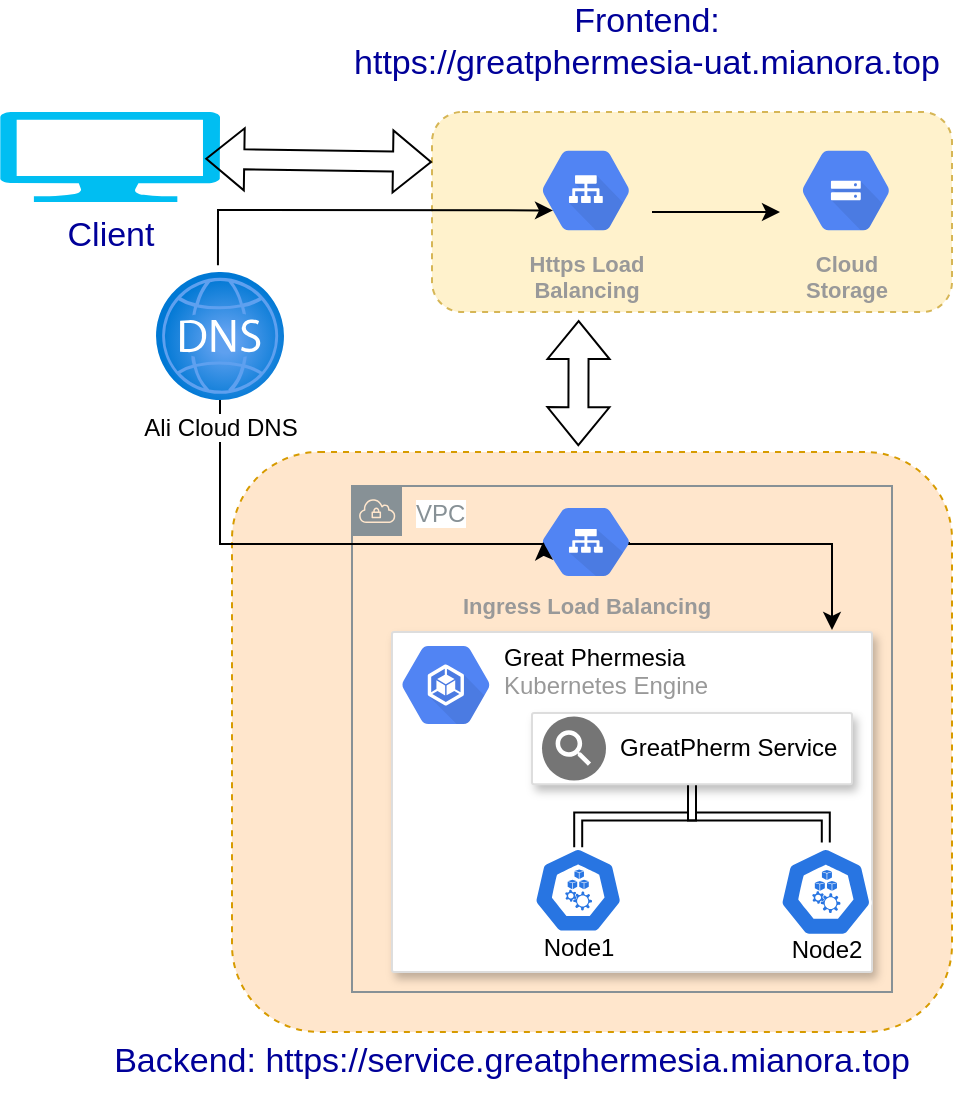 <mxfile version="15.6.6" type="github">
  <diagram id="ikGtwgLMf36ZarADBzcD" name="Page-1">
    <mxGraphModel dx="1209" dy="684" grid="1" gridSize="10" guides="1" tooltips="1" connect="1" arrows="1" fold="1" page="1" pageScale="1" pageWidth="827" pageHeight="1169" math="0" shadow="0">
      <root>
        <mxCell id="0" />
        <mxCell id="1" parent="0" />
        <mxCell id="jbyeKFmthqBh8CjG3WKW-44" value="" style="rounded=1;whiteSpace=wrap;html=1;labelBackgroundColor=default;strokeColor=#d79b00;fillColor=#ffe6cc;dashed=1;fontColor=default;" vertex="1" parent="1">
          <mxGeometry x="420" y="340" width="360" height="290" as="geometry" />
        </mxCell>
        <mxCell id="jbyeKFmthqBh8CjG3WKW-40" value="VPC" style="sketch=0;outlineConnect=0;gradientColor=none;html=1;whiteSpace=wrap;fontSize=12;fontStyle=0;shape=mxgraph.aws4.group;grIcon=mxgraph.aws4.group_vpc;strokeColor=#879196;fillColor=none;verticalAlign=top;align=left;spacingLeft=30;fontColor=#879196;dashed=0;labelBackgroundColor=default;" vertex="1" parent="1">
          <mxGeometry x="480" y="357" width="270" height="253" as="geometry" />
        </mxCell>
        <mxCell id="jbyeKFmthqBh8CjG3WKW-42" value="" style="rounded=1;whiteSpace=wrap;html=1;labelBackgroundColor=default;fillColor=#fff2cc;strokeColor=#d6b656;dashed=1;fontColor=default;" vertex="1" parent="1">
          <mxGeometry x="520" y="170" width="260" height="100" as="geometry" />
        </mxCell>
        <mxCell id="jbyeKFmthqBh8CjG3WKW-3" value="Cloud&#xa;Storage" style="sketch=0;html=1;fillColor=#5184F3;strokeColor=none;verticalAlign=top;labelPosition=center;verticalLabelPosition=bottom;align=center;spacingTop=-6;fontSize=11;fontStyle=1;fontColor=#999999;shape=mxgraph.gcp2.hexIcon;prIcon=cloud_storage" vertex="1" parent="1">
          <mxGeometry x="694" y="180" width="66" height="58.5" as="geometry" />
        </mxCell>
        <mxCell id="jbyeKFmthqBh8CjG3WKW-10" value="" style="strokeColor=#dddddd;shadow=1;strokeWidth=1;rounded=1;absoluteArcSize=1;arcSize=2;fillColor=default;fontColor=default;" vertex="1" parent="1">
          <mxGeometry x="500" y="430" width="240" height="170" as="geometry" />
        </mxCell>
        <mxCell id="jbyeKFmthqBh8CjG3WKW-11" value="&lt;font color=&quot;#000000&quot;&gt;Great Phermesia&lt;/font&gt;&lt;br&gt;Kubernetes Engine" style="sketch=0;dashed=0;connectable=0;html=1;fillColor=#5184F3;strokeColor=none;shape=mxgraph.gcp2.container_engine;part=1;labelPosition=right;verticalLabelPosition=middle;align=left;verticalAlign=top;spacingLeft=5;fontColor=#999999;fontSize=12;spacingTop=-8;" vertex="1" parent="jbyeKFmthqBh8CjG3WKW-10">
          <mxGeometry width="44" height="39" relative="1" as="geometry">
            <mxPoint x="5" y="7" as="offset" />
          </mxGeometry>
        </mxCell>
        <mxCell id="jbyeKFmthqBh8CjG3WKW-20" value="" style="edgeStyle=orthogonalEdgeStyle;rounded=0;orthogonalLoop=1;jettySize=auto;html=1;shape=link;strokeColor=default;labelBackgroundColor=default;fontColor=default;" edge="1" parent="jbyeKFmthqBh8CjG3WKW-10" source="jbyeKFmthqBh8CjG3WKW-12" target="jbyeKFmthqBh8CjG3WKW-18">
          <mxGeometry relative="1" as="geometry">
            <Array as="points">
              <mxPoint x="93" y="92.286" />
              <mxPoint x="150" y="92.286" />
            </Array>
          </mxGeometry>
        </mxCell>
        <mxCell id="jbyeKFmthqBh8CjG3WKW-12" value="&lt;br&gt;&lt;br&gt;&lt;br&gt;&lt;br&gt;Node1" style="sketch=0;html=1;dashed=0;whitespace=wrap;fillColor=#2875E2;strokeColor=#ffffff;points=[[0.005,0.63,0],[0.1,0.2,0],[0.9,0.2,0],[0.5,0,0],[0.995,0.63,0],[0.72,0.99,0],[0.5,1,0],[0.28,0.99,0]];shape=mxgraph.kubernetes.icon;prIcon=node;fontColor=default;" vertex="1" parent="jbyeKFmthqBh8CjG3WKW-10">
          <mxGeometry x="70" y="107.667" width="46.15" height="42.905" as="geometry" />
        </mxCell>
        <mxCell id="jbyeKFmthqBh8CjG3WKW-21" value="" style="edgeStyle=orthogonalEdgeStyle;rounded=0;orthogonalLoop=1;jettySize=auto;html=1;shape=link;strokeColor=default;labelBackgroundColor=default;fontColor=default;width=-4;" edge="1" parent="jbyeKFmthqBh8CjG3WKW-10" source="jbyeKFmthqBh8CjG3WKW-15" target="jbyeKFmthqBh8CjG3WKW-18">
          <mxGeometry relative="1" as="geometry">
            <Array as="points">
              <mxPoint x="217" y="92.286" />
              <mxPoint x="150" y="92.286" />
            </Array>
          </mxGeometry>
        </mxCell>
        <mxCell id="jbyeKFmthqBh8CjG3WKW-15" value="&lt;br&gt;&lt;br&gt;&lt;br&gt;&lt;br&gt;Node2" style="sketch=0;html=1;dashed=0;whitespace=wrap;fillColor=#2875E2;strokeColor=#ffffff;points=[[0.005,0.63,0],[0.1,0.2,0],[0.9,0.2,0],[0.5,0,0],[0.995,0.63,0],[0.72,0.99,0],[0.5,1,0],[0.28,0.99,0]];shape=mxgraph.kubernetes.icon;prIcon=node;fontColor=default;" vertex="1" parent="jbyeKFmthqBh8CjG3WKW-10">
          <mxGeometry x="193.84" y="105.238" width="46.15" height="49.381" as="geometry" />
        </mxCell>
        <mxCell id="jbyeKFmthqBh8CjG3WKW-18" value="" style="strokeColor=#dddddd;shadow=1;strokeWidth=1;rounded=1;absoluteArcSize=1;arcSize=2;fillColor=default;fontColor=default;" vertex="1" parent="jbyeKFmthqBh8CjG3WKW-10">
          <mxGeometry x="70" y="40.476" width="160" height="35.619" as="geometry" />
        </mxCell>
        <mxCell id="jbyeKFmthqBh8CjG3WKW-19" value="GreatPherm Service&amp;nbsp;" style="sketch=0;dashed=0;connectable=0;html=1;fillColor=#757575;strokeColor=none;shape=mxgraph.gcp2.service_discovery;part=1;labelPosition=right;verticalLabelPosition=middle;align=left;verticalAlign=middle;spacingLeft=5;fontSize=12;" vertex="1" parent="jbyeKFmthqBh8CjG3WKW-18">
          <mxGeometry y="0.5" width="32" height="32" relative="1" as="geometry">
            <mxPoint x="5" y="-16" as="offset" />
          </mxGeometry>
        </mxCell>
        <mxCell id="jbyeKFmthqBh8CjG3WKW-46" value="" style="edgeStyle=orthogonalEdgeStyle;rounded=0;orthogonalLoop=1;jettySize=auto;html=1;labelBackgroundColor=default;fontColor=default;strokeColor=default;exitX=0.825;exitY=0.5;exitDx=0;exitDy=0;exitPerimeter=0;" edge="1" parent="1" source="jbyeKFmthqBh8CjG3WKW-26">
          <mxGeometry relative="1" as="geometry">
            <mxPoint x="720" y="429" as="targetPoint" />
            <Array as="points">
              <mxPoint x="720" y="386" />
            </Array>
          </mxGeometry>
        </mxCell>
        <mxCell id="jbyeKFmthqBh8CjG3WKW-26" value="Ingress Load Balancing" style="sketch=0;html=1;fillColor=#5184F3;strokeColor=none;verticalAlign=top;labelPosition=center;verticalLabelPosition=bottom;align=center;spacingTop=-6;fontSize=11;fontStyle=1;fontColor=#999999;shape=mxgraph.gcp2.hexIcon;prIcon=cloud_load_balancing" vertex="1" parent="1">
          <mxGeometry x="564" y="360" width="66" height="50" as="geometry" />
        </mxCell>
        <mxCell id="jbyeKFmthqBh8CjG3WKW-43" value="" style="edgeStyle=orthogonalEdgeStyle;rounded=0;orthogonalLoop=1;jettySize=auto;html=1;labelBackgroundColor=default;fontColor=default;strokeColor=default;" edge="1" parent="1" source="jbyeKFmthqBh8CjG3WKW-27" target="jbyeKFmthqBh8CjG3WKW-3">
          <mxGeometry relative="1" as="geometry">
            <Array as="points">
              <mxPoint x="680" y="220" />
              <mxPoint x="680" y="220" />
            </Array>
          </mxGeometry>
        </mxCell>
        <mxCell id="jbyeKFmthqBh8CjG3WKW-27" value="Https Load&lt;br&gt;Balancing" style="sketch=0;html=1;fillColor=#5184F3;strokeColor=none;verticalAlign=top;labelPosition=center;verticalLabelPosition=bottom;align=center;spacingTop=-6;fontSize=11;fontStyle=1;fontColor=#999999;shape=mxgraph.gcp2.hexIcon;prIcon=cloud_load_balancing" vertex="1" parent="1">
          <mxGeometry x="564" y="180" width="66" height="58.5" as="geometry" />
        </mxCell>
        <mxCell id="jbyeKFmthqBh8CjG3WKW-35" style="edgeStyle=orthogonalEdgeStyle;rounded=0;orthogonalLoop=1;jettySize=auto;html=1;entryX=0.175;entryY=0.5;entryDx=0;entryDy=0;entryPerimeter=0;labelBackgroundColor=default;fontColor=default;strokeColor=default;" edge="1" parent="1" source="jbyeKFmthqBh8CjG3WKW-28" target="jbyeKFmthqBh8CjG3WKW-26">
          <mxGeometry relative="1" as="geometry">
            <Array as="points">
              <mxPoint x="414" y="386" />
            </Array>
          </mxGeometry>
        </mxCell>
        <mxCell id="jbyeKFmthqBh8CjG3WKW-28" value="Ali Cloud DNS" style="aspect=fixed;html=1;points=[];align=center;image;fontSize=12;image=img/lib/azure2/networking/DNS_Zones.svg;fontColor=default;fillColor=default;labelBackgroundColor=default;" vertex="1" parent="1">
          <mxGeometry x="382" y="250" width="64" height="64" as="geometry" />
        </mxCell>
        <mxCell id="jbyeKFmthqBh8CjG3WKW-34" value="" style="endArrow=classic;html=1;rounded=0;labelBackgroundColor=default;fontColor=default;strokeColor=default;entryX=0.25;entryY=0.67;entryDx=0;entryDy=0;entryPerimeter=0;exitX=0.484;exitY=-0.052;exitDx=0;exitDy=0;exitPerimeter=0;" edge="1" parent="1" source="jbyeKFmthqBh8CjG3WKW-28" target="jbyeKFmthqBh8CjG3WKW-27">
          <mxGeometry width="50" height="50" relative="1" as="geometry">
            <mxPoint x="270" y="300" as="sourcePoint" />
            <mxPoint x="320" y="280" as="targetPoint" />
            <Array as="points">
              <mxPoint x="413" y="219" />
            </Array>
          </mxGeometry>
        </mxCell>
        <mxCell id="jbyeKFmthqBh8CjG3WKW-48" value="" style="shape=flexArrow;endArrow=classic;startArrow=classic;html=1;rounded=0;labelBackgroundColor=default;fontColor=default;strokeColor=default;entryX=0.282;entryY=1.04;entryDx=0;entryDy=0;entryPerimeter=0;exitX=0.481;exitY=-0.01;exitDx=0;exitDy=0;exitPerimeter=0;" edge="1" parent="1" source="jbyeKFmthqBh8CjG3WKW-44" target="jbyeKFmthqBh8CjG3WKW-42">
          <mxGeometry width="100" height="100" relative="1" as="geometry">
            <mxPoint x="432" y="340" as="sourcePoint" />
            <mxPoint x="480" y="280" as="targetPoint" />
          </mxGeometry>
        </mxCell>
        <mxCell id="jbyeKFmthqBh8CjG3WKW-50" value="&lt;font style=&quot;font-size: 17px&quot; color=&quot;#000099&quot;&gt;Frontend: &lt;br&gt;&lt;font style=&quot;font-size: 17px&quot;&gt;https://greatphermesia-uat.mianora.top&lt;/font&gt;&lt;/font&gt;" style="text;html=1;align=center;verticalAlign=middle;whiteSpace=wrap;rounded=0;dashed=1;labelBackgroundColor=default;strokeWidth=17;glass=0;fontColor=default;strokeColor=none;" vertex="1" parent="1">
          <mxGeometry x="470" y="120" width="315" height="30" as="geometry" />
        </mxCell>
        <mxCell id="jbyeKFmthqBh8CjG3WKW-51" value="&lt;font style=&quot;font-size: 17px&quot; color=&quot;#000099&quot;&gt;Backend: &lt;font style=&quot;font-size: 17px&quot;&gt;https://service.greatphermesia.mianora.top&lt;/font&gt;&lt;/font&gt;" style="text;html=1;strokeColor=none;fillColor=none;align=center;verticalAlign=middle;whiteSpace=wrap;rounded=0;dashed=1;labelBackgroundColor=default;fontColor=default;strokeWidth=15;" vertex="1" parent="1">
          <mxGeometry x="360" y="630" width="400" height="30" as="geometry" />
        </mxCell>
        <mxCell id="jbyeKFmthqBh8CjG3WKW-52" value="Client" style="verticalLabelPosition=bottom;html=1;verticalAlign=top;align=center;strokeColor=none;fillColor=#00BEF2;shape=mxgraph.azure.computer;pointerEvents=1;glass=0;dashed=1;labelBackgroundColor=default;fontSize=17;fontColor=#000099;" vertex="1" parent="1">
          <mxGeometry x="304" y="170" width="110" height="45" as="geometry" />
        </mxCell>
        <mxCell id="jbyeKFmthqBh8CjG3WKW-55" value="" style="shape=flexArrow;endArrow=classic;startArrow=classic;html=1;rounded=0;labelBackgroundColor=default;fontSize=17;fontColor=default;strokeColor=default;exitX=0.933;exitY=0.519;exitDx=0;exitDy=0;exitPerimeter=0;entryX=0;entryY=0.25;entryDx=0;entryDy=0;" edge="1" parent="1" source="jbyeKFmthqBh8CjG3WKW-52" target="jbyeKFmthqBh8CjG3WKW-42">
          <mxGeometry width="100" height="100" relative="1" as="geometry">
            <mxPoint x="200" y="205" as="sourcePoint" />
            <mxPoint x="340" y="200" as="targetPoint" />
          </mxGeometry>
        </mxCell>
      </root>
    </mxGraphModel>
  </diagram>
</mxfile>
